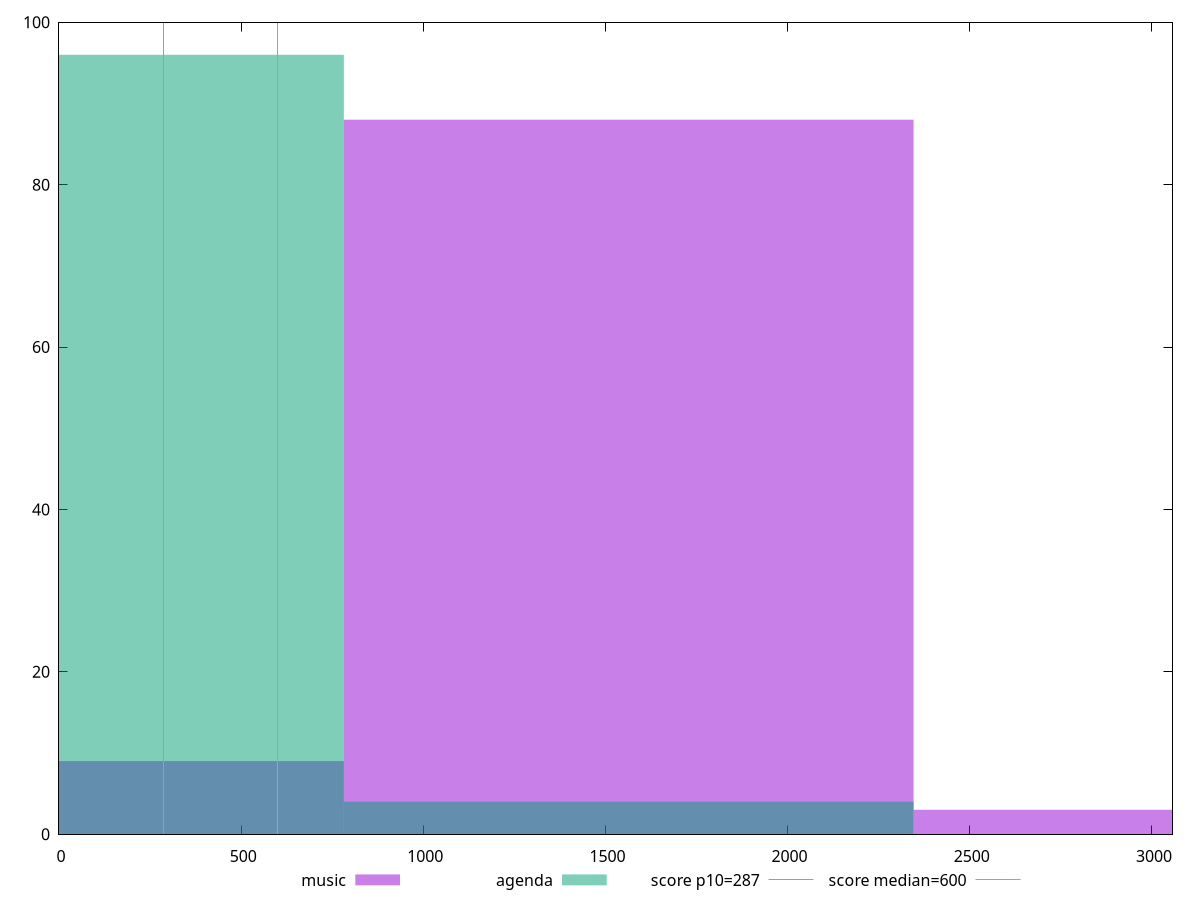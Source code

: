 reset

$music <<EOF
0 9
1563.823644082803 88
3127.647288165606 3
EOF

$agenda <<EOF
1563.823644082803 4
0 96
EOF

set key outside below
set boxwidth 1563.823644082803
set xrange [0:3056.499999999999]
set yrange [0:100]
set trange [0:100]
set style fill transparent solid 0.5 noborder

set parametric
set terminal svg size 640, 500 enhanced background rgb 'white'
set output "report/report_00029_2021-02-24T13-36-40.390Z/total-blocking-time/comparison/histogram/0_vs_1.svg"

plot $music title "music" with boxes, \
     $agenda title "agenda" with boxes, \
     287,t title "score p10=287", \
     600,t title "score median=600"

reset
